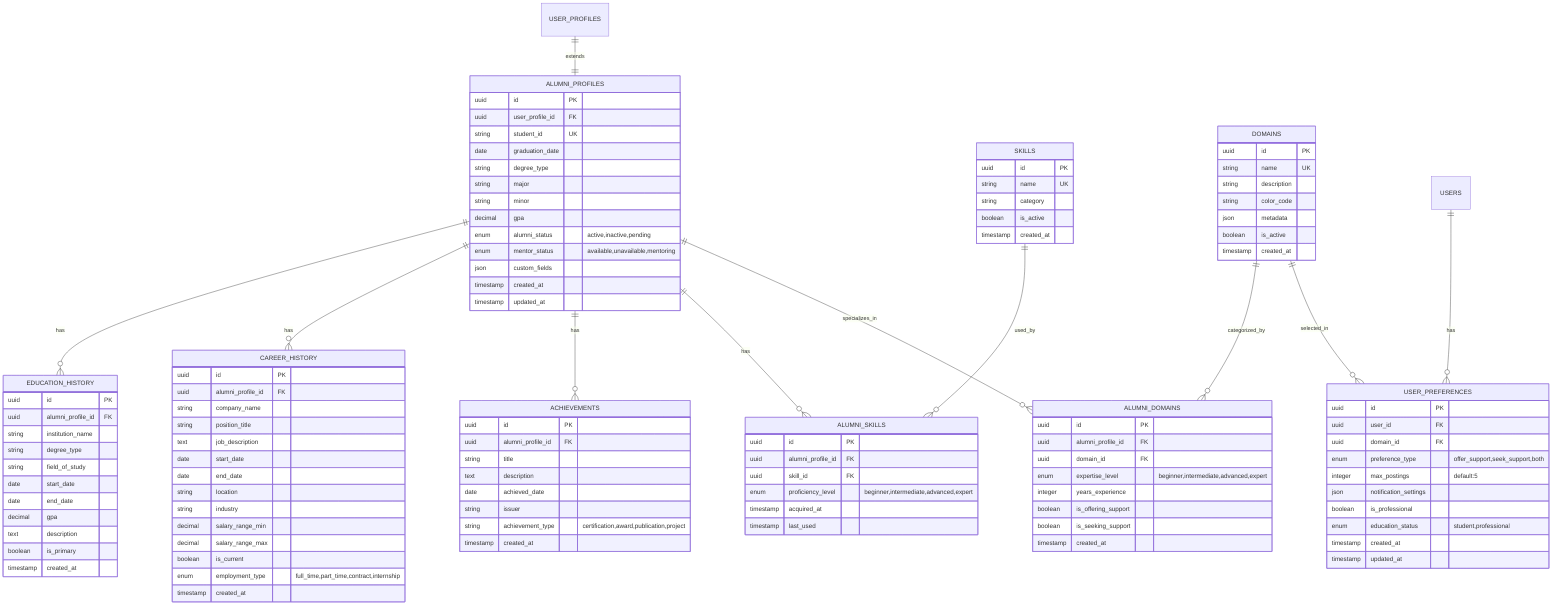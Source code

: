 erDiagram
    %% ========================================
    %% ALUMNI PROFILES & DOMAIN EXPERTISE
    %% ========================================
    %% Enhanced with domain specialization and family tree support

    %% Core Alumni Profile Structure
    ALUMNI_PROFILES {
        uuid id PK
        uuid user_profile_id FK
        string student_id UK
        date graduation_date
        string degree_type
        string major
        string minor
        decimal gpa
        enum alumni_status "active,inactive,pending"
        enum mentor_status "available,unavailable,mentoring"
        json custom_fields
        timestamp created_at
        timestamp updated_at
    }

    %% Education & Career History
    EDUCATION_HISTORY {
        uuid id PK
        uuid alumni_profile_id FK
        string institution_name
        string degree_type
        string field_of_study
        date start_date
        date end_date
        decimal gpa
        text description
        boolean is_primary
        timestamp created_at
    }

    CAREER_HISTORY {
        uuid id PK
        uuid alumni_profile_id FK
        string company_name
        string position_title
        text job_description
        date start_date
        date end_date
        string location
        string industry
        decimal salary_range_min
        decimal salary_range_max
        boolean is_current
        enum employment_type "full_time,part_time,contract,internship"
        timestamp created_at
    }

    ACHIEVEMENTS {
        uuid id PK
        uuid alumni_profile_id FK
        string title
        text description
        date achieved_date
        string issuer
        string achievement_type "certification,award,publication,project"
        timestamp created_at
    }

    %% Skills & Expertise
    SKILLS {
        uuid id PK
        string name UK
        string category
        boolean is_active
        timestamp created_at
    }

    ALUMNI_SKILLS {
        uuid id PK
        uuid alumni_profile_id FK
        uuid skill_id FK
        enum proficiency_level "beginner,intermediate,advanced,expert"
        timestamp acquired_at
        timestamp last_used
    }

    %% Domain Specialization (NEW - Key for Gita Connect)
    DOMAINS {
        uuid id PK
        string name UK
        string description
        string color_code
        json metadata
        boolean is_active
        timestamp created_at
    }

    ALUMNI_DOMAINS {
        uuid id PK
        uuid alumni_profile_id FK
        uuid domain_id FK
        enum expertise_level "beginner,intermediate,advanced,expert"
        integer years_experience
        boolean is_offering_support
        boolean is_seeking_support
        timestamp created_at
    }

    %% User Preferences (NEW - Required for domain selection)
    USER_PREFERENCES {
        uuid id PK
        uuid user_id FK
        uuid domain_id FK
        enum preference_type "offer_support,seek_support,both"
        integer max_postings "default:5"
        json notification_settings
        boolean is_professional
        enum education_status "student,professional"
        timestamp created_at
        timestamp updated_at
    }

    %% Relationships
    USER_PROFILES ||--|| ALUMNI_PROFILES : extends
    ALUMNI_PROFILES ||--o{ EDUCATION_HISTORY : has
    ALUMNI_PROFILES ||--o{ CAREER_HISTORY : has
    ALUMNI_PROFILES ||--o{ ACHIEVEMENTS : has
    ALUMNI_PROFILES ||--o{ ALUMNI_SKILLS : has
    ALUMNI_PROFILES ||--o{ ALUMNI_DOMAINS : specializes_in
    SKILLS ||--o{ ALUMNI_SKILLS : used_by
    DOMAINS ||--o{ ALUMNI_DOMAINS : categorized_by
    USERS ||--o{ USER_PREFERENCES : has
    DOMAINS ||--o{ USER_PREFERENCES : selected_in